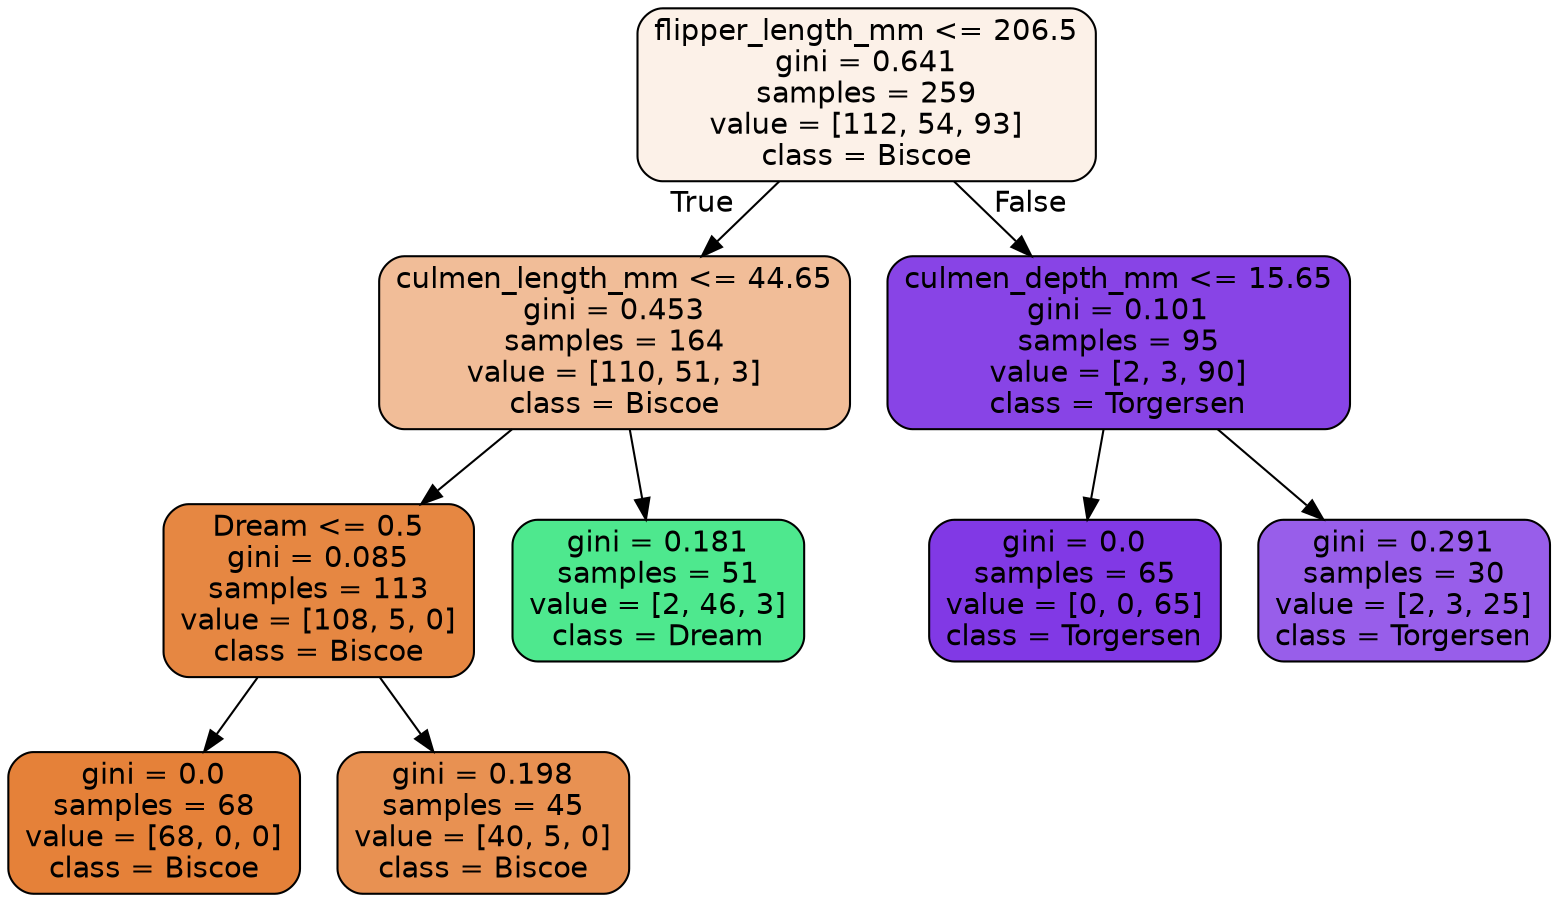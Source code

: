 digraph Tree {
node [shape=box, style="filled, rounded", color="black", fontname="helvetica"] ;
edge [fontname="helvetica"] ;
0 [label="flipper_length_mm <= 206.5\ngini = 0.641\nsamples = 259\nvalue = [112, 54, 93]\nclass = Biscoe", fillcolor="#fcf1e8"] ;
1 [label="culmen_length_mm <= 44.65\ngini = 0.453\nsamples = 164\nvalue = [110, 51, 3]\nclass = Biscoe", fillcolor="#f1bd98"] ;
0 -> 1 [labeldistance=2.5, labelangle=45, headlabel="True"] ;
2 [label="Dream <= 0.5\ngini = 0.085\nsamples = 113\nvalue = [108, 5, 0]\nclass = Biscoe", fillcolor="#e68742"] ;
1 -> 2 ;
3 [label="gini = 0.0\nsamples = 68\nvalue = [68, 0, 0]\nclass = Biscoe", fillcolor="#e58139"] ;
2 -> 3 ;
4 [label="gini = 0.198\nsamples = 45\nvalue = [40, 5, 0]\nclass = Biscoe", fillcolor="#e89152"] ;
2 -> 4 ;
5 [label="gini = 0.181\nsamples = 51\nvalue = [2, 46, 3]\nclass = Dream", fillcolor="#4ee88e"] ;
1 -> 5 ;
6 [label="culmen_depth_mm <= 15.65\ngini = 0.101\nsamples = 95\nvalue = [2, 3, 90]\nclass = Torgersen", fillcolor="#8844e6"] ;
0 -> 6 [labeldistance=2.5, labelangle=-45, headlabel="False"] ;
7 [label="gini = 0.0\nsamples = 65\nvalue = [0, 0, 65]\nclass = Torgersen", fillcolor="#8139e5"] ;
6 -> 7 ;
8 [label="gini = 0.291\nsamples = 30\nvalue = [2, 3, 25]\nclass = Torgersen", fillcolor="#985eea"] ;
6 -> 8 ;
}